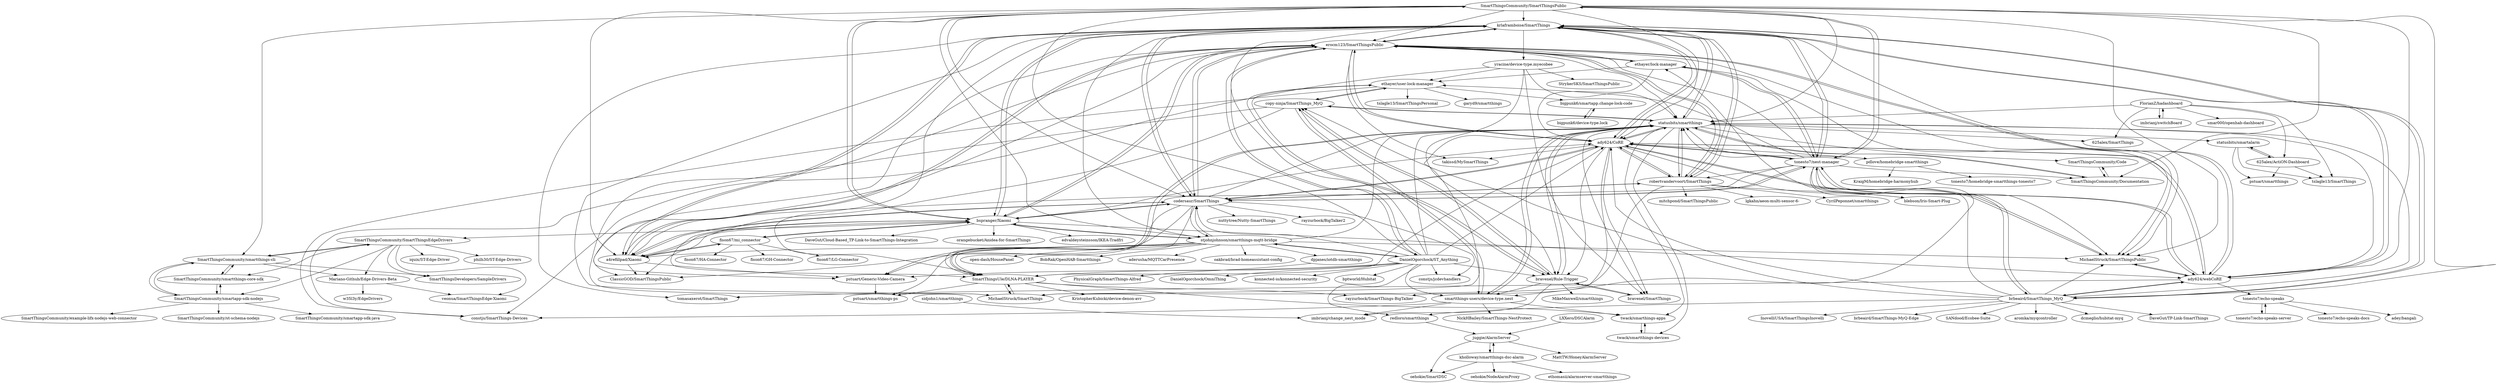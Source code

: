 digraph G {
"SmartThingsCommunity/SmartThingsPublic" -> "krlaframboise/SmartThings"
"SmartThingsCommunity/SmartThingsPublic" -> "erocm123/SmartThingsPublic"
"SmartThingsCommunity/SmartThingsPublic" -> "tonesto7/nest-manager"
"SmartThingsCommunity/SmartThingsPublic" -> "codersaur/SmartThings"
"SmartThingsCommunity/SmartThingsPublic" -> "bspranger/Xiaomi"
"SmartThingsCommunity/SmartThingsPublic" -> "ady624/CoRE"
"SmartThingsCommunity/SmartThingsPublic" -> "SmartThingsCommunity/Documentation"
"SmartThingsCommunity/SmartThingsPublic" -> "stjohnjohnson/smartthings-mqtt-bridge"
"SmartThingsCommunity/SmartThingsPublic" -> "ady624/webCoRE"
"SmartThingsCommunity/SmartThingsPublic" -> "brbeaird/SmartThings_MyQ"
"SmartThingsCommunity/SmartThingsPublic" -> "statusbits/smartthings"
"SmartThingsCommunity/SmartThingsPublic" -> "SmartThingsCommunity/smartthings-cli"
"SmartThingsCommunity/SmartThingsPublic" -> "a4refillpad/Xiaomi"
"SmartThingsCommunity/SmartThingsPublic" -> "DanielOgorchock/ST_Anything"
"SmartThingsCommunity/SmartThingsPublic" -> "MichaelStruck/SmartThingsPublic"
"tonesto7/echo-speaks-server" -> "tonesto7/echo-speaks"
"codersaur/SmartThings" -> "krlaframboise/SmartThings"
"codersaur/SmartThings" -> "erocm123/SmartThingsPublic"
"codersaur/SmartThings" -> "stjohnjohnson/smartthings-mqtt-bridge"
"codersaur/SmartThings" -> "robertvandervoort/SmartThings"
"codersaur/SmartThings" -> "ady624/CoRE"
"codersaur/SmartThings" -> "ClassicGOD/SmartThingsPublic"
"codersaur/SmartThings" -> "statusbits/smartthings"
"codersaur/SmartThings" -> "nuttytree/Nutty-SmartThings"
"codersaur/SmartThings" -> "a4refillpad/Xiaomi"
"codersaur/SmartThings" -> "pstuart/Generic-Video-Camera"
"codersaur/SmartThings" -> "constjs/jcdevhandlers"
"codersaur/SmartThings" -> "SmartThingsUle/DLNA-PLAYER"
"codersaur/SmartThings" -> "bspranger/Xiaomi"
"codersaur/SmartThings" -> "tonesto7/nest-manager"
"codersaur/SmartThings" -> "rayzurbock/BigTalker2"
"SmartThingsCommunity/smartthings-cli" -> "SmartThingsCommunity/smartthings-core-sdk"
"SmartThingsCommunity/smartthings-cli" -> "SmartThingsCommunity/SmartThingsEdgeDrivers"
"SmartThingsCommunity/smartthings-cli" -> "SmartThingsCommunity/smartapp-sdk-nodejs"
"SmartThingsCommunity/smartthings-cli" -> "SmartThingsDevelopers/SampleDrivers"
"SmartThingsCommunity/smartthings-cli" -> "Mariano-Github/Edge-Drivers-Beta"
"SmartThingsCommunity/smartthings-core-sdk" -> "SmartThingsCommunity/smartapp-sdk-nodejs"
"SmartThingsCommunity/smartthings-core-sdk" -> "SmartThingsCommunity/smartthings-cli"
"smartthings-users/device-type.nest" -> "NickHBailey/SmartThings-NestProtect"
"smartthings-users/device-type.nest" -> "imbrianj/change_nest_mode"
"smartthings-users/device-type.nest" -> "twack/smarthings-apps"
"smartthings-users/device-type.nest" -> "copy-ninja/SmartThings_MyQ"
"smartthings-users/device-type.nest" -> "constjs/SmartThings-Devices"
"smartthings-users/device-type.nest" -> "statusbits/smartthings"
"erocm123/SmartThingsPublic" -> "krlaframboise/SmartThings"
"erocm123/SmartThingsPublic" -> "robertvandervoort/SmartThings"
"erocm123/SmartThingsPublic" -> "codersaur/SmartThings"
"erocm123/SmartThingsPublic" -> "ady624/CoRE"
"erocm123/SmartThingsPublic" -> "ady624/webCoRE"
"erocm123/SmartThingsPublic" -> "statusbits/smartthings"
"erocm123/SmartThingsPublic" -> "MichaelStruck/SmartThingsPublic"
"erocm123/SmartThingsPublic" -> "bspranger/Xiaomi"
"erocm123/SmartThingsPublic" -> "pstuart/Generic-Video-Camera"
"erocm123/SmartThingsPublic" -> "a4refillpad/Xiaomi"
"erocm123/SmartThingsPublic" -> "MichaelStruck/SmartThings"
"erocm123/SmartThingsPublic" -> "takissd/MySmartThings"
"erocm123/SmartThingsPublic" -> "ethayer/lock-manager"
"erocm123/SmartThingsPublic" -> "DanielOgorchock/ST_Anything"
"erocm123/SmartThingsPublic" -> "ClassicGOD/SmartThingsPublic"
"robertvandervoort/SmartThings" -> "krlaframboise/SmartThings"
"robertvandervoort/SmartThings" -> "erocm123/SmartThingsPublic"
"robertvandervoort/SmartThings" -> "lgkahn/aeon-multi-sensor-6-"
"robertvandervoort/SmartThings" -> "MichaelStruck/SmartThings"
"robertvandervoort/SmartThings" -> "statusbits/smartthings"
"robertvandervoort/SmartThings" -> "CyrilPeponnet/smartthings"
"robertvandervoort/SmartThings" -> "ady624/CoRE"
"robertvandervoort/SmartThings" -> "mitchpond/SmartThingsPublic"
"robertvandervoort/SmartThings" -> "codersaur/SmartThings"
"robertvandervoort/SmartThings" -> "blebson/Iris-Smart-Plug"
"statusbits/smartthings" -> "twack/smarthings-apps"
"statusbits/smartthings" -> "SmartThingsUle/DLNA-PLAYER"
"statusbits/smartthings" -> "bravenel/Rule-Trigger"
"statusbits/smartthings" -> "smartthings-users/device-type.nest"
"statusbits/smartthings" -> "625alex/SmartThings"
"statusbits/smartthings" -> "twack/smartthings-devices"
"statusbits/smartthings" -> "SmartThingsCommunity/Documentation"
"statusbits/smartthings" -> "MichaelStruck/SmartThings"
"statusbits/smartthings" -> "krlaframboise/SmartThings"
"statusbits/smartthings" -> "copy-ninja/SmartThings_MyQ"
"statusbits/smartthings" -> "bravenel/SmartThings"
"statusbits/smartthings" -> "ady624/CoRE"
"statusbits/smartthings" -> "statusbits/smartalarm"
"statusbits/smartthings" -> "SmartThingsCommunity/Code"
"statusbits/smartthings" -> "robertvandervoort/SmartThings"
"bravenel/SmartThings" -> "bravenel/Rule-Trigger"
"tonesto7/nest-manager" -> "ady624/CoRE"
"tonesto7/nest-manager" -> "krlaframboise/SmartThings"
"tonesto7/nest-manager" -> "ady624/webCoRE"
"tonesto7/nest-manager" -> "robertvandervoort/SmartThings"
"tonesto7/nest-manager" -> "brbeaird/SmartThings_MyQ"
"tonesto7/nest-manager" -> "ethayer/lock-manager"
"tonesto7/nest-manager" -> "smartthings-users/device-type.nest"
"tonesto7/nest-manager" -> "codersaur/SmartThings"
"tonesto7/nest-manager" -> "statusbits/smartthings"
"tonesto7/nest-manager" -> "MichaelStruck/SmartThingsPublic"
"tonesto7/nest-manager" -> "erocm123/SmartThingsPublic"
"tonesto7/nest-manager" -> "SmartThingsCommunity/Documentation"
"tonesto7/nest-manager" -> "ethayer/user-lock-manager"
"tonesto7/nest-manager" -> "SmartThingsCommunity/SmartThingsPublic"
"tonesto7/nest-manager" -> "a4refillpad/Xiaomi"
"statusbits/smartalarm" -> "pstuart/smartthings"
"statusbits/smartalarm" -> "tslagle13/SmartThings"
"statusbits/smartalarm" -> "625alex/ActiON-Dashboard"
"SmartThingsUle/DLNA-PLAYER" -> "statusbits/smartthings"
"SmartThingsUle/DLNA-PLAYER" -> "MichaelStruck/SmartThings"
"SmartThingsUle/DLNA-PLAYER" -> "twack/smarthings-apps"
"SmartThingsUle/DLNA-PLAYER" -> "rayzurbock/SmartThings-BigTalker"
"SmartThingsUle/DLNA-PLAYER" -> "pstuart/smartthings-ps"
"SmartThingsUle/DLNA-PLAYER" -> "KristopherKubicki/device-denon-avr"
"krlaframboise/SmartThings" -> "erocm123/SmartThingsPublic"
"krlaframboise/SmartThings" -> "codersaur/SmartThings"
"krlaframboise/SmartThings" -> "robertvandervoort/SmartThings"
"krlaframboise/SmartThings" -> "statusbits/smartthings"
"krlaframboise/SmartThings" -> "ady624/CoRE"
"krlaframboise/SmartThings" -> "bspranger/Xiaomi"
"krlaframboise/SmartThings" -> "ady624/webCoRE"
"krlaframboise/SmartThings" -> "MichaelStruck/SmartThingsPublic"
"krlaframboise/SmartThings" -> "a4refillpad/Xiaomi"
"krlaframboise/SmartThings" -> "tonesto7/nest-manager"
"krlaframboise/SmartThings" -> "brbeaird/SmartThings_MyQ"
"krlaframboise/SmartThings" -> "MichaelStruck/SmartThings"
"krlaframboise/SmartThings" -> "SmartThingsUle/DLNA-PLAYER"
"krlaframboise/SmartThings" -> "yracine/device-type.myecobee"
"krlaframboise/SmartThings" -> "tomasaxerot/SmartThings"
"dpjanes/iotdb-smartthings" -> "PhysicalGraph/SmartThings-Alfred"
"ethayer/lock-manager" -> "ethayer/user-lock-manager"
"ethayer/lock-manager" -> "tonesto7/nest-manager"
"ethayer/lock-manager" -> "erocm123/SmartThingsPublic"
"ethayer/lock-manager" -> "ady624/CoRE"
"ethayer/lock-manager" -> "MichaelStruck/SmartThingsPublic"
"SmartThingsCommunity/smartapp-sdk-nodejs" -> "SmartThingsCommunity/smartthings-core-sdk"
"SmartThingsCommunity/smartapp-sdk-nodejs" -> "SmartThingsCommunity/st-schema-nodejs"
"SmartThingsCommunity/smartapp-sdk-nodejs" -> "SmartThingsCommunity/smartthings-cli"
"SmartThingsCommunity/smartapp-sdk-nodejs" -> "SmartThingsCommunity/smartapp-sdk-java"
"SmartThingsCommunity/smartapp-sdk-nodejs" -> "SmartThingsCommunity/example-lifx-nodejs-web-connector"
"twack/smarthings-apps" -> "twack/smartthings-devices"
"MichaelStruck/SmartThings" -> "SmartThingsUle/DLNA-PLAYER"
"MichaelStruck/SmartThingsPublic" -> "ady624/CoRE"
"MichaelStruck/SmartThingsPublic" -> "ady624/webCoRE"
"SmartThingsCommunity/Code" -> "SmartThingsCommunity/Documentation"
"pdlove/homebridge-smartthings" -> "tonesto7/homebridge-smartthings-tonesto7"
"pdlove/homebridge-smartthings" -> "statusbits/smartthings"
"pdlove/homebridge-smartthings" -> "KraigM/homebridge-harmonyhub" ["e"=1]
"pstuart/Generic-Video-Camera" -> "pstuart/smartthings-ps"
"brbeaird/SmartThings_MyQ" -> "copy-ninja/SmartThings_MyQ"
"brbeaird/SmartThings_MyQ" -> "krlaframboise/SmartThings"
"brbeaird/SmartThings_MyQ" -> "tonesto7/nest-manager"
"brbeaird/SmartThings_MyQ" -> "brbeaird/SmartThings-MyQ-Edge"
"brbeaird/SmartThings_MyQ" -> "ady624/webCoRE"
"brbeaird/SmartThings_MyQ" -> "SANdood/Ecobee-Suite"
"brbeaird/SmartThings_MyQ" -> "redloro/smartthings"
"brbeaird/SmartThings_MyQ" -> "aromka/myqcontroller"
"brbeaird/SmartThings_MyQ" -> "MichaelStruck/SmartThingsPublic"
"brbeaird/SmartThings_MyQ" -> "statusbits/smartthings"
"brbeaird/SmartThings_MyQ" -> "ethayer/lock-manager"
"brbeaird/SmartThings_MyQ" -> "ady624/CoRE"
"brbeaird/SmartThings_MyQ" -> "dcmeglio/hubitat-myq"
"brbeaird/SmartThings_MyQ" -> "DaveGut/TP-Link-SmartThings"
"brbeaird/SmartThings_MyQ" -> "InovelliUSA/SmartThingsInovelli"
"tonesto7/echo-speaks" -> "tonesto7/echo-speaks-server"
"tonesto7/echo-speaks" -> "tonesto7/echo-speaks-docs"
"tonesto7/echo-speaks" -> "adey/bangali"
"a4refillpad/Xiaomi" -> "bspranger/Xiaomi"
"a4refillpad/Xiaomi" -> "codersaur/SmartThings"
"a4refillpad/Xiaomi" -> "krlaframboise/SmartThings"
"a4refillpad/Xiaomi" -> "erocm123/SmartThingsPublic"
"a4refillpad/Xiaomi" -> "fison67/mi_connector"
"a4refillpad/Xiaomi" -> "pstuart/Generic-Video-Camera"
"a4refillpad/Xiaomi" -> "ClassicGOD/SmartThingsPublic"
"DanielOgorchock/ST_Anything" -> "DanielOgorchock/OmniThing"
"DanielOgorchock/ST_Anything" -> "stjohnjohnson/smartthings-mqtt-bridge"
"DanielOgorchock/ST_Anything" -> "statusbits/smartthings"
"DanielOgorchock/ST_Anything" -> "erocm123/SmartThingsPublic"
"DanielOgorchock/ST_Anything" -> "konnected-io/konnected-security" ["e"=1]
"DanielOgorchock/ST_Anything" -> "redloro/smartthings"
"DanielOgorchock/ST_Anything" -> "krlaframboise/SmartThings"
"DanielOgorchock/ST_Anything" -> "ady624/CoRE"
"DanielOgorchock/ST_Anything" -> "smartthings-users/device-type.nest"
"DanielOgorchock/ST_Anything" -> "codersaur/SmartThings"
"DanielOgorchock/ST_Anything" -> "bptworld/Hubitat" ["e"=1]
"DanielOgorchock/ST_Anything" -> "bravenel/Rule-Trigger"
"DanielOgorchock/ST_Anything" -> "constjs/jcdevhandlers"
"DanielOgorchock/ST_Anything" -> "SmartThingsUle/DLNA-PLAYER"
"DanielOgorchock/ST_Anything" -> "pstuart/Generic-Video-Camera"
"FlorianZ/hadashboard" -> "tslagle13/SmartThings"
"FlorianZ/hadashboard" -> "625alex/ActiON-Dashboard"
"FlorianZ/hadashboard" -> "imbrianj/switchBoard"
"FlorianZ/hadashboard" -> "625alex/SmartThings"
"FlorianZ/hadashboard" -> "statusbits/smartthings"
"FlorianZ/hadashboard" -> "smar000/openhab-dashboard" ["e"=1]
"copy-ninja/SmartThings_MyQ" -> "smartthings-users/device-type.nest"
"copy-ninja/SmartThings_MyQ" -> "bravenel/Rule-Trigger"
"copy-ninja/SmartThings_MyQ" -> "ethayer/user-lock-manager"
"copy-ninja/SmartThings_MyQ" -> "statusbits/smartthings"
"copy-ninja/SmartThings_MyQ" -> "constjs/SmartThings-Devices"
"copy-ninja/SmartThings_MyQ" -> "SmartThingsUle/DLNA-PLAYER"
"bspranger/Xiaomi" -> "a4refillpad/Xiaomi"
"bspranger/Xiaomi" -> "krlaframboise/SmartThings"
"bspranger/Xiaomi" -> "erocm123/SmartThingsPublic"
"bspranger/Xiaomi" -> "fison67/mi_connector"
"bspranger/Xiaomi" -> "codersaur/SmartThings"
"bspranger/Xiaomi" -> "stjohnjohnson/smartthings-mqtt-bridge"
"bspranger/Xiaomi" -> "SmartThingsCommunity/SmartThingsPublic"
"bspranger/Xiaomi" -> "orangebucket/Anidea-for-SmartThings"
"bspranger/Xiaomi" -> "edvaldeysteinsson/IKEA-Tradfri"
"bspranger/Xiaomi" -> "ClassicGOD/SmartThingsPublic"
"bspranger/Xiaomi" -> "ady624/CoRE"
"bspranger/Xiaomi" -> "SmartThingsCommunity/SmartThingsEdgeDrivers"
"bspranger/Xiaomi" -> "DaveGut/Cloud-Based_TP-Link-to-SmartThings-Integration"
"bspranger/Xiaomi" -> "ady624/webCoRE"
"stjohnjohnson/smartthings-mqtt-bridge" -> "codersaur/SmartThings"
"stjohnjohnson/smartthings-mqtt-bridge" -> "dpjanes/iotdb-smartthings"
"stjohnjohnson/smartthings-mqtt-bridge" -> "SmartThingsUle/DLNA-PLAYER"
"stjohnjohnson/smartthings-mqtt-bridge" -> "DanielOgorchock/ST_Anything"
"stjohnjohnson/smartthings-mqtt-bridge" -> "open-dash/HousePanel"
"stjohnjohnson/smartthings-mqtt-bridge" -> "BobRak/OpenHAB-Smartthings"
"stjohnjohnson/smartthings-mqtt-bridge" -> "krlaframboise/SmartThings"
"stjohnjohnson/smartthings-mqtt-bridge" -> "statusbits/smartthings"
"stjohnjohnson/smartthings-mqtt-bridge" -> "pstuart/Generic-Video-Camera"
"stjohnjohnson/smartthings-mqtt-bridge" -> "pstuart/smartthings-ps"
"stjohnjohnson/smartthings-mqtt-bridge" -> "bspranger/Xiaomi"
"stjohnjohnson/smartthings-mqtt-bridge" -> "MichaelStruck/SmartThingsPublic"
"stjohnjohnson/smartthings-mqtt-bridge" -> "a4refillpad/Xiaomi"
"stjohnjohnson/smartthings-mqtt-bridge" -> "aderusha/MQTTCarPresence" ["e"=1]
"stjohnjohnson/smartthings-mqtt-bridge" -> "oakbrad/brad-homeassistant-config" ["e"=1]
"ady624/webCoRE" -> "ady624/CoRE"
"ady624/webCoRE" -> "MichaelStruck/SmartThingsPublic"
"ady624/webCoRE" -> "erocm123/SmartThingsPublic"
"ady624/webCoRE" -> "krlaframboise/SmartThings"
"ady624/webCoRE" -> "statusbits/smartthings"
"ady624/webCoRE" -> "tonesto7/nest-manager"
"ady624/webCoRE" -> "tomasaxerot/SmartThings"
"ady624/webCoRE" -> "tonesto7/echo-speaks"
"ady624/webCoRE" -> "brbeaird/SmartThings_MyQ"
"juggie/AlarmServer" -> "kholloway/smartthings-dsc-alarm"
"juggie/AlarmServer" -> "oehokie/SmartDSC"
"juggie/AlarmServer" -> "MattTW/HoneyAlarmServer"
"ady624/CoRE" -> "ady624/webCoRE"
"ady624/CoRE" -> "MichaelStruck/SmartThingsPublic"
"ady624/CoRE" -> "statusbits/smartthings"
"ady624/CoRE" -> "erocm123/SmartThingsPublic"
"ady624/CoRE" -> "robertvandervoort/SmartThings"
"ady624/CoRE" -> "SmartThingsUle/DLNA-PLAYER"
"ady624/CoRE" -> "krlaframboise/SmartThings"
"ady624/CoRE" -> "bravenel/SmartThings"
"ady624/CoRE" -> "codersaur/SmartThings"
"ady624/CoRE" -> "bravenel/Rule-Trigger"
"ady624/CoRE" -> "tonesto7/nest-manager"
"ady624/CoRE" -> "rayzurbock/SmartThings-BigTalker"
"ady624/CoRE" -> "takissd/MySmartThings"
"ady624/CoRE" -> "blebson/Iris-Smart-Plug"
"ady624/CoRE" -> "pdlove/homebridge-smartthings"
"fison67/mi_connector" -> "fison67/GH-Connector"
"fison67/mi_connector" -> "fison67/LG-Connector"
"fison67/mi_connector" -> "fison67/HA-Connector"
"fison67/mi_connector" -> "bspranger/Xiaomi"
"fison67/mi_connector" -> "a4refillpad/Xiaomi"
"bigpunk6/device-type.lock" -> "bigpunk6/smartapp.change-lock-code"
"bigpunk6/smartapp.change-lock-code" -> "bigpunk6/device-type.lock"
"ethayer/user-lock-manager" -> "bigpunk6/smartapp.change-lock-code"
"ethayer/user-lock-manager" -> "copy-ninja/SmartThings_MyQ"
"ethayer/user-lock-manager" -> "bravenel/Rule-Trigger"
"ethayer/user-lock-manager" -> "garyd9/smartthings"
"ethayer/user-lock-manager" -> "constjs/SmartThings-Devices"
"ethayer/user-lock-manager" -> "tslagle13/SmartThingsPersonal"
"Mariano-Github/Edge-Drivers-Beta" -> "w35l3y/EdgeDrivers"
"Mariano-Github/Edge-Drivers-Beta" -> "veonua/SmartThingsEdge-Xiaomi"
"redloro/smartthings" -> "juggie/AlarmServer"
"SmartThingsCommunity/Documentation" -> "SmartThingsCommunity/Code"
"SmartThingsCommunity/Documentation" -> "statusbits/smartthings"
"yracine/device-type.myecobee" -> "StrykerSKS/SmartThingsPublic"
"yracine/device-type.myecobee" -> "constjs/SmartThings-Devices"
"yracine/device-type.myecobee" -> "bravenel/Rule-Trigger"
"yracine/device-type.myecobee" -> "statusbits/smartthings"
"yracine/device-type.myecobee" -> "ethayer/user-lock-manager"
"yracine/device-type.myecobee" -> "bravenel/SmartThings"
"LXXero/DSCAlarm" -> "juggie/AlarmServer"
"imbrianj/switchBoard" -> "FlorianZ/hadashboard"
"SmartThingsCommunity/SmartThingsEdgeDrivers" -> "SmartThingsCommunity/smartthings-cli"
"SmartThingsCommunity/SmartThingsEdgeDrivers" -> "Mariano-Github/Edge-Drivers-Beta"
"SmartThingsCommunity/SmartThingsEdgeDrivers" -> "veonua/SmartThingsEdge-Xiaomi"
"SmartThingsCommunity/SmartThingsEdgeDrivers" -> "SmartThingsDevelopers/SampleDrivers"
"SmartThingsCommunity/SmartThingsEdgeDrivers" -> "iquix/ST-Edge-Driver"
"SmartThingsCommunity/SmartThingsEdgeDrivers" -> "SmartThingsCommunity/smartapp-sdk-nodejs"
"SmartThingsCommunity/SmartThingsEdgeDrivers" -> "SmartThingsCommunity/smartthings-core-sdk"
"SmartThingsCommunity/SmartThingsEdgeDrivers" -> "philh30/ST-Edge-Drivers"
"twack/smartthings-devices" -> "twack/smarthings-apps"
"625alex/ActiON-Dashboard" -> "statusbits/smartalarm"
"625alex/ActiON-Dashboard" -> "pstuart/smartthings"
"625alex/ActiON-Dashboard" -> "tslagle13/SmartThings"
"kholloway/smartthings-dsc-alarm" -> "juggie/AlarmServer"
"kholloway/smartthings-dsc-alarm" -> "oehokie/SmartDSC"
"kholloway/smartthings-dsc-alarm" -> "ethomasii/alarmserver-smartthings"
"kholloway/smartthings-dsc-alarm" -> "oehokie/NodeAlarmProxy"
"bravenel/Rule-Trigger" -> "statusbits/smartthings"
"bravenel/Rule-Trigger" -> "bravenel/SmartThings"
"bravenel/Rule-Trigger" -> "copy-ninja/SmartThings_MyQ"
"bravenel/Rule-Trigger" -> "ethayer/user-lock-manager"
"bravenel/Rule-Trigger" -> "MikeMaxwell/smartthings"
"bravenel/Rule-Trigger" -> "imbrianj/change_nest_mode"
"bravenel/Rule-Trigger" -> "smartthings-users/device-type.nest"
"sidjohn1/smartthings" -> "imbrianj/change_nest_mode"
"SmartThingsCommunity/SmartThingsPublic" ["l"="-40.811,41.39"]
"krlaframboise/SmartThings" ["l"="-40.782,41.375"]
"erocm123/SmartThingsPublic" ["l"="-40.795,41.367"]
"tonesto7/nest-manager" ["l"="-40.765,41.381"]
"codersaur/SmartThings" ["l"="-40.799,41.355"]
"bspranger/Xiaomi" ["l"="-40.835,41.376"]
"ady624/CoRE" ["l"="-40.767,41.366"]
"SmartThingsCommunity/Documentation" ["l"="-40.743,41.348"]
"stjohnjohnson/smartthings-mqtt-bridge" ["l"="-40.817,41.345"]
"ady624/webCoRE" ["l"="-40.777,41.395"]
"brbeaird/SmartThings_MyQ" ["l"="-40.781,41.408"]
"statusbits/smartthings" ["l"="-40.743,41.362"]
"SmartThingsCommunity/smartthings-cli" ["l"="-40.897,41.434"]
"a4refillpad/Xiaomi" ["l"="-40.821,41.366"]
"DanielOgorchock/ST_Anything" ["l"="-40.786,41.342"]
"MichaelStruck/SmartThingsPublic" ["l"="-40.789,41.386"]
"tonesto7/echo-speaks-server" ["l"="-40.749,41.481"]
"tonesto7/echo-speaks" ["l"="-40.755,41.463"]
"robertvandervoort/SmartThings" ["l"="-40.775,41.356"]
"ClassicGOD/SmartThingsPublic" ["l"="-40.834,41.357"]
"nuttytree/Nutty-SmartThings" ["l"="-40.822,41.315"]
"pstuart/Generic-Video-Camera" ["l"="-40.809,41.333"]
"constjs/jcdevhandlers" ["l"="-40.801,41.314"]
"SmartThingsUle/DLNA-PLAYER" ["l"="-40.762,41.349"]
"rayzurbock/BigTalker2" ["l"="-40.837,41.331"]
"SmartThingsCommunity/smartthings-core-sdk" ["l"="-40.918,41.442"]
"SmartThingsCommunity/SmartThingsEdgeDrivers" ["l"="-40.913,41.424"]
"SmartThingsCommunity/smartapp-sdk-nodejs" ["l"="-40.922,41.456"]
"SmartThingsDevelopers/SampleDrivers" ["l"="-40.898,41.449"]
"Mariano-Github/Edge-Drivers-Beta" ["l"="-40.938,41.435"]
"smartthings-users/device-type.nest" ["l"="-40.723,41.355"]
"NickHBailey/SmartThings-NestProtect" ["l"="-40.698,41.331"]
"imbrianj/change_nest_mode" ["l"="-40.695,41.341"]
"twack/smarthings-apps" ["l"="-40.728,41.367"]
"copy-ninja/SmartThings_MyQ" ["l"="-40.727,41.379"]
"constjs/SmartThings-Devices" ["l"="-40.692,41.387"]
"MichaelStruck/SmartThings" ["l"="-40.758,41.358"]
"takissd/MySmartThings" ["l"="-40.77,41.342"]
"ethayer/lock-manager" ["l"="-40.755,41.395"]
"lgkahn/aeon-multi-sensor-6-" ["l"="-40.811,41.355"]
"CyrilPeponnet/smartthings" ["l"="-40.736,41.392"]
"mitchpond/SmartThingsPublic" ["l"="-40.765,41.312"]
"blebson/Iris-Smart-Plug" ["l"="-40.763,41.332"]
"bravenel/Rule-Trigger" ["l"="-40.716,41.366"]
"625alex/SmartThings" ["l"="-40.678,41.362"]
"twack/smartthings-devices" ["l"="-40.712,41.382"]
"bravenel/SmartThings" ["l"="-40.706,41.357"]
"statusbits/smartalarm" ["l"="-40.663,41.338"]
"SmartThingsCommunity/Code" ["l"="-40.722,41.335"]
"ethayer/user-lock-manager" ["l"="-40.71,41.396"]
"pstuart/smartthings" ["l"="-40.637,41.319"]
"tslagle13/SmartThings" ["l"="-40.633,41.345"]
"625alex/ActiON-Dashboard" ["l"="-40.64,41.334"]
"rayzurbock/SmartThings-BigTalker" ["l"="-40.747,41.33"]
"pstuart/smartthings-ps" ["l"="-40.79,41.325"]
"KristopherKubicki/device-denon-avr" ["l"="-40.743,41.374"]
"yracine/device-type.myecobee" ["l"="-40.699,41.376"]
"tomasaxerot/SmartThings" ["l"="-40.758,41.413"]
"dpjanes/iotdb-smartthings" ["l"="-40.845,41.292"]
"PhysicalGraph/SmartThings-Alfred" ["l"="-40.857,41.269"]
"SmartThingsCommunity/st-schema-nodejs" ["l"="-40.947,41.466"]
"SmartThingsCommunity/smartapp-sdk-java" ["l"="-40.937,41.48"]
"SmartThingsCommunity/example-lifx-nodejs-web-connector" ["l"="-40.92,41.473"]
"pdlove/homebridge-smartthings" ["l"="-40.728,41.316"]
"tonesto7/homebridge-smartthings-tonesto7" ["l"="-40.714,41.287"]
"KraigM/homebridge-harmonyhub" ["l"="-40.261,38.993"]
"brbeaird/SmartThings-MyQ-Edge" ["l"="-40.805,41.43"]
"SANdood/Ecobee-Suite" ["l"="-40.806,41.449"]
"redloro/smartthings" ["l"="-40.852,41.35"]
"aromka/myqcontroller" ["l"="-40.785,41.43"]
"dcmeglio/hubitat-myq" ["l"="-40.765,41.437"]
"DaveGut/TP-Link-SmartThings" ["l"="-40.743,41.439"]
"InovelliUSA/SmartThingsInovelli" ["l"="-40.782,41.445"]
"tonesto7/echo-speaks-docs" ["l"="-40.732,41.474"]
"adey/bangali" ["l"="-40.765,41.489"]
"fison67/mi_connector" ["l"="-40.872,41.371"]
"DanielOgorchock/OmniThing" ["l"="-40.785,41.298"]
"konnected-io/konnected-security" ["l"="-39.345,39.896"]
"bptworld/Hubitat" ["l"="-39.279,39.682"]
"FlorianZ/hadashboard" ["l"="-40.65,41.358"]
"imbrianj/switchBoard" ["l"="-40.613,41.363"]
"smar000/openhab-dashboard" ["l"="-32.634,39.737"]
"orangebucket/Anidea-for-SmartThings" ["l"="-40.874,41.391"]
"edvaldeysteinsson/IKEA-Tradfri" ["l"="-40.862,41.403"]
"DaveGut/Cloud-Based_TP-Link-to-SmartThings-Integration" ["l"="-40.882,41.355"]
"open-dash/HousePanel" ["l"="-40.861,41.326"]
"BobRak/OpenHAB-Smartthings" ["l"="-40.846,41.315"]
"aderusha/MQTTCarPresence" ["l"="-39.274,40.026"]
"oakbrad/brad-homeassistant-config" ["l"="-39.341,39.989"]
"juggie/AlarmServer" ["l"="-40.926,41.317"]
"kholloway/smartthings-dsc-alarm" ["l"="-40.955,41.306"]
"oehokie/SmartDSC" ["l"="-40.944,41.314"]
"MattTW/HoneyAlarmServer" ["l"="-40.956,41.326"]
"fison67/GH-Connector" ["l"="-40.902,41.381"]
"fison67/LG-Connector" ["l"="-40.92,41.371"]
"fison67/HA-Connector" ["l"="-40.904,41.361"]
"bigpunk6/device-type.lock" ["l"="-40.655,41.427"]
"bigpunk6/smartapp.change-lock-code" ["l"="-40.671,41.418"]
"garyd9/smartthings" ["l"="-40.684,41.408"]
"tslagle13/SmartThingsPersonal" ["l"="-40.692,41.423"]
"w35l3y/EdgeDrivers" ["l"="-40.963,41.442"]
"veonua/SmartThingsEdge-Xiaomi" ["l"="-40.953,41.425"]
"StrykerSKS/SmartThingsPublic" ["l"="-40.663,41.388"]
"LXXero/DSCAlarm" ["l"="-40.936,41.294"]
"iquix/ST-Edge-Driver" ["l"="-40.932,41.409"]
"philh30/ST-Edge-Drivers" ["l"="-40.937,41.418"]
"ethomasii/alarmserver-smartthings" ["l"="-40.976,41.305"]
"oehokie/NodeAlarmProxy" ["l"="-40.972,41.293"]
"MikeMaxwell/smartthings" ["l"="-40.684,41.351"]
"sidjohn1/smartthings" ["l"="-40.672,41.314"]
}